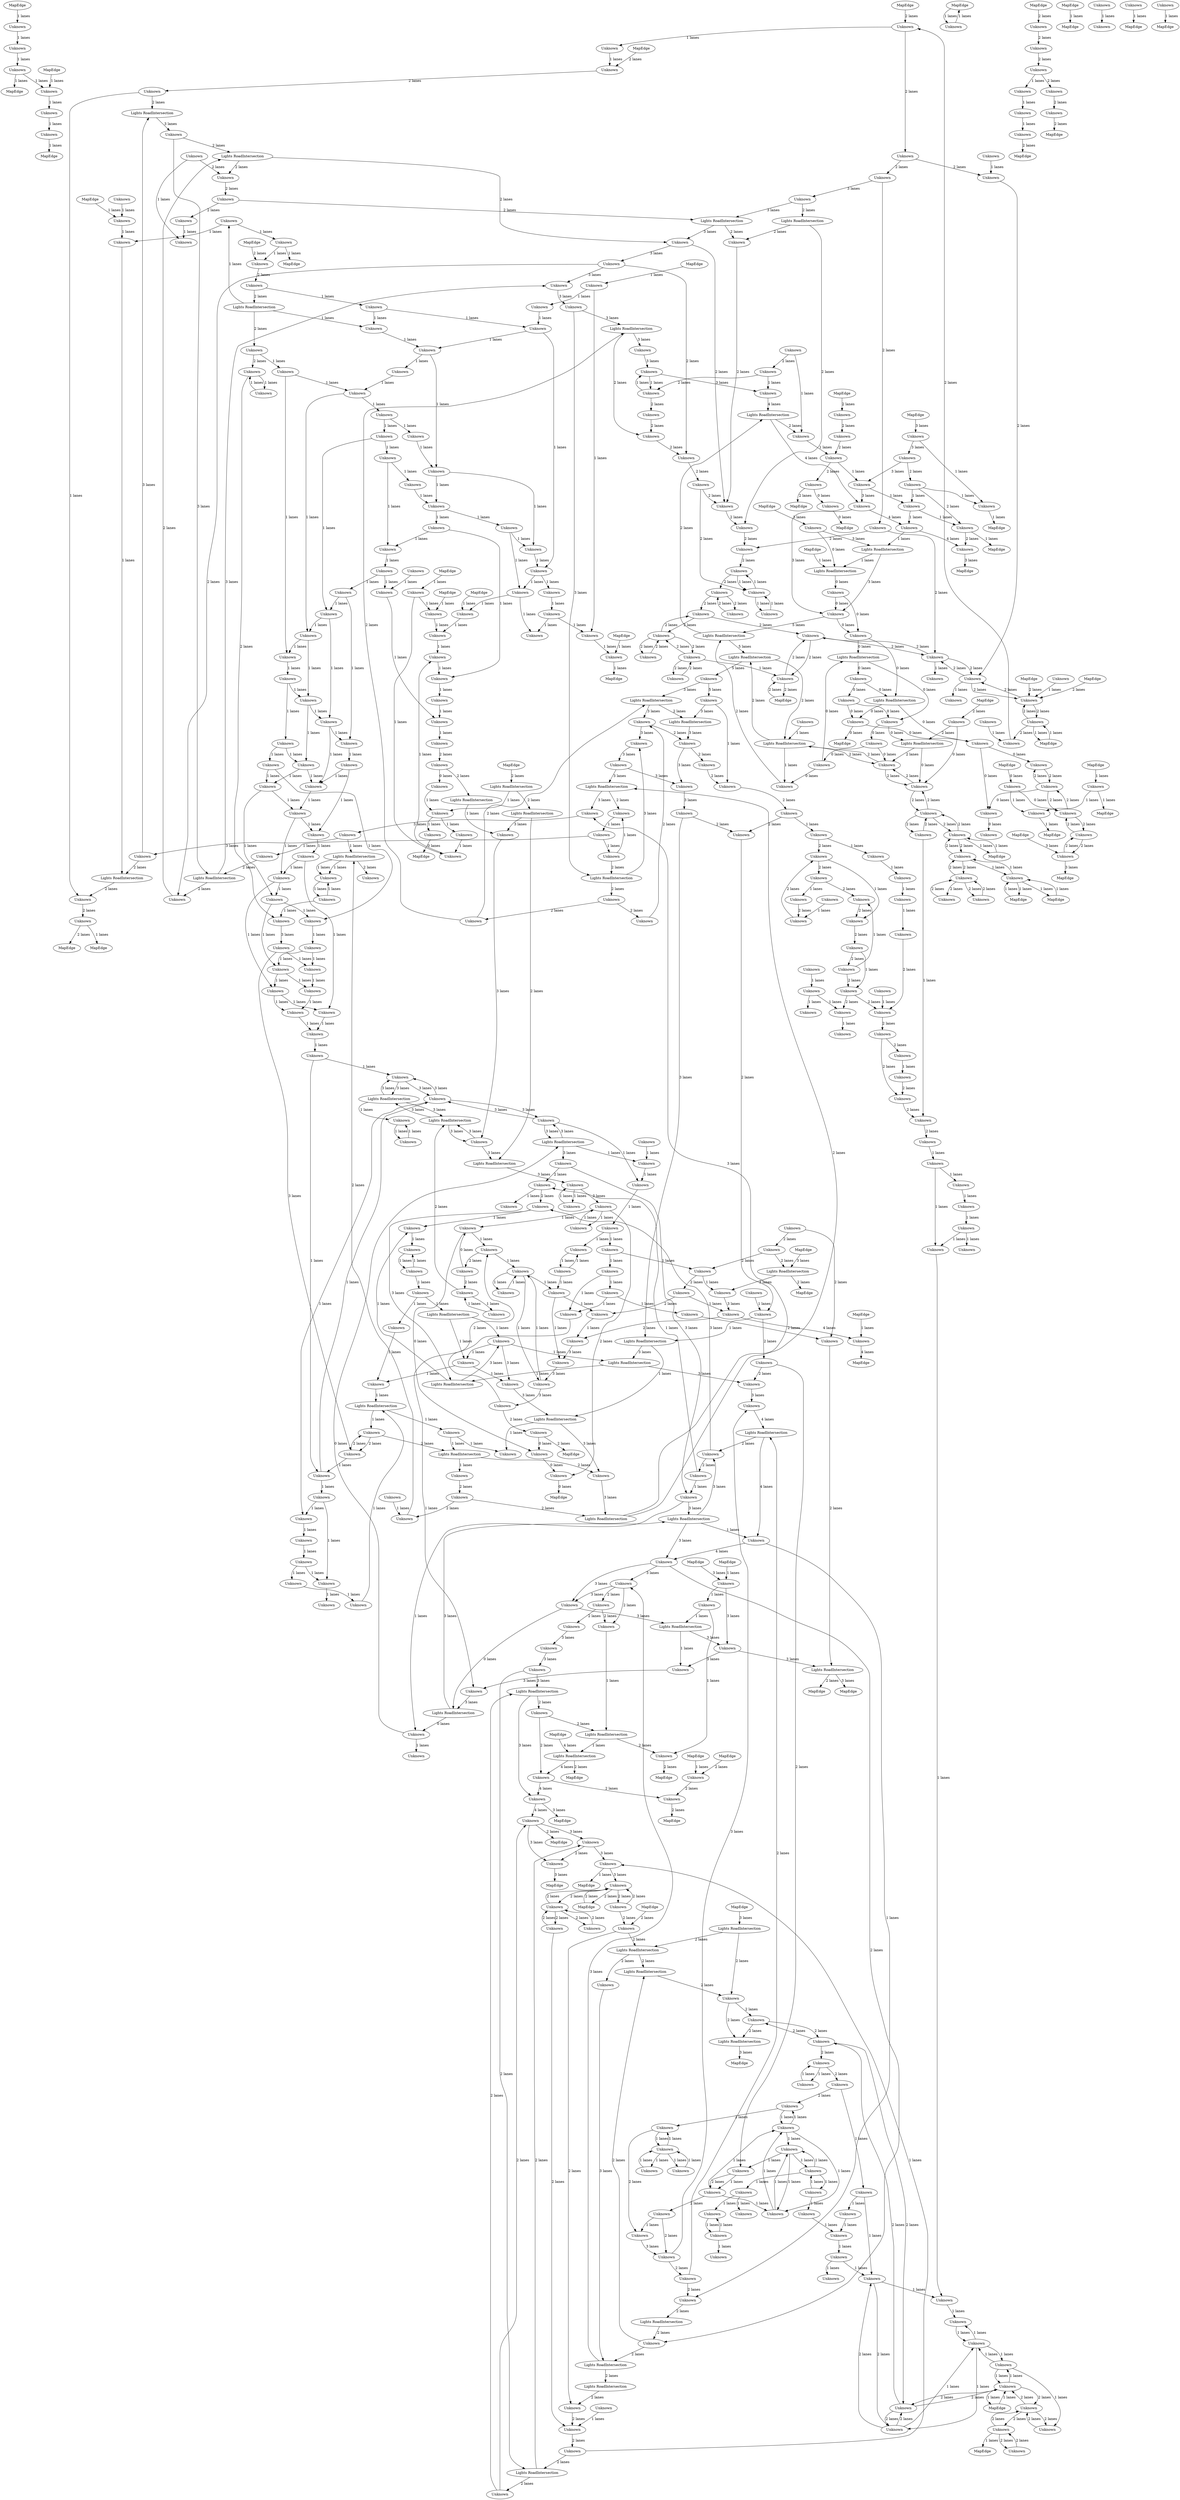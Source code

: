 digraph {
    0 [ label = "MapEdge" ]
    1 [ label = "MapEdge" ]
    2 [ label = "MapEdge" ]
    3 [ label = "MapEdge" ]
    4 [ label = "MapEdge" ]
    5 [ label = "MapEdge" ]
    6 [ label = "MapEdge" ]
    7 [ label = "MapEdge" ]
    8 [ label = "MapEdge" ]
    9 [ label = "MapEdge" ]
    10 [ label = "MapEdge" ]
    11 [ label = "MapEdge" ]
    12 [ label = "MapEdge" ]
    13 [ label = "MapEdge" ]
    14 [ label = "MapEdge" ]
    15 [ label = "MapEdge" ]
    16 [ label = "Unknown" ]
    17 [ label = "Unknown" ]
    18 [ label = "Unknown" ]
    19 [ label = "Unknown" ]
    20 [ label = "Unknown" ]
    21 [ label = "Unknown" ]
    22 [ label = "Unknown" ]
    23 [ label = "Unknown" ]
    24 [ label = "Unknown" ]
    25 [ label = "Unknown" ]
    26 [ label = "Unknown" ]
    27 [ label = "MapEdge" ]
    28 [ label = "Unknown" ]
    29 [ label = "Unknown" ]
    30 [ label = "Unknown" ]
    31 [ label = "Unknown" ]
    32 [ label = "Unknown" ]
    33 [ label = "Unknown" ]
    34 [ label = "Unknown" ]
    35 [ label = "Lights RoadIntersection" ]
    36 [ label = "Unknown" ]
    37 [ label = "Unknown" ]
    38 [ label = "Unknown" ]
    39 [ label = "Unknown" ]
    40 [ label = "Unknown" ]
    41 [ label = "Unknown" ]
    42 [ label = "Unknown" ]
    43 [ label = "Unknown" ]
    44 [ label = "Unknown" ]
    45 [ label = "Unknown" ]
    46 [ label = "Unknown" ]
    47 [ label = "Unknown" ]
    48 [ label = "Unknown" ]
    49 [ label = "Unknown" ]
    50 [ label = "Unknown" ]
    51 [ label = "Unknown" ]
    52 [ label = "Unknown" ]
    53 [ label = "Unknown" ]
    54 [ label = "MapEdge" ]
    55 [ label = "Unknown" ]
    56 [ label = "Unknown" ]
    57 [ label = "Unknown" ]
    58 [ label = "Unknown" ]
    59 [ label = "MapEdge" ]
    60 [ label = "Unknown" ]
    61 [ label = "Unknown" ]
    62 [ label = "Unknown" ]
    63 [ label = "Unknown" ]
    64 [ label = "Unknown" ]
    65 [ label = "Unknown" ]
    66 [ label = "Unknown" ]
    67 [ label = "Unknown" ]
    68 [ label = "Unknown" ]
    69 [ label = "Unknown" ]
    70 [ label = "Unknown" ]
    71 [ label = "Unknown" ]
    72 [ label = "Unknown" ]
    73 [ label = "Lights RoadIntersection" ]
    74 [ label = "Lights RoadIntersection" ]
    75 [ label = "Unknown" ]
    76 [ label = "Unknown" ]
    77 [ label = "Unknown" ]
    78 [ label = "Lights RoadIntersection" ]
    79 [ label = "Unknown" ]
    80 [ label = "Unknown" ]
    81 [ label = "Lights RoadIntersection" ]
    82 [ label = "Unknown" ]
    83 [ label = "Lights RoadIntersection" ]
    84 [ label = "Unknown" ]
    85 [ label = "Unknown" ]
    86 [ label = "Unknown" ]
    87 [ label = "Unknown" ]
    88 [ label = "Unknown" ]
    89 [ label = "Unknown" ]
    90 [ label = "Unknown" ]
    91 [ label = "Unknown" ]
    92 [ label = "Unknown" ]
    93 [ label = "Unknown" ]
    94 [ label = "Unknown" ]
    95 [ label = "Unknown" ]
    96 [ label = "Unknown" ]
    97 [ label = "Unknown" ]
    98 [ label = "Unknown" ]
    99 [ label = "Unknown" ]
    100 [ label = "Unknown" ]
    101 [ label = "Unknown" ]
    102 [ label = "Unknown" ]
    103 [ label = "Unknown" ]
    104 [ label = "Unknown" ]
    105 [ label = "Unknown" ]
    106 [ label = "Unknown" ]
    107 [ label = "Unknown" ]
    108 [ label = "Unknown" ]
    109 [ label = "Unknown" ]
    110 [ label = "Unknown" ]
    111 [ label = "Unknown" ]
    112 [ label = "Unknown" ]
    113 [ label = "Unknown" ]
    114 [ label = "Unknown" ]
    115 [ label = "Unknown" ]
    116 [ label = "Unknown" ]
    117 [ label = "Unknown" ]
    118 [ label = "Unknown" ]
    119 [ label = "Unknown" ]
    120 [ label = "Unknown" ]
    121 [ label = "Unknown" ]
    122 [ label = "Unknown" ]
    123 [ label = "Unknown" ]
    124 [ label = "Unknown" ]
    125 [ label = "Unknown" ]
    126 [ label = "Unknown" ]
    127 [ label = "Unknown" ]
    128 [ label = "Unknown" ]
    129 [ label = "Unknown" ]
    130 [ label = "Unknown" ]
    131 [ label = "Unknown" ]
    132 [ label = "Unknown" ]
    133 [ label = "Unknown" ]
    134 [ label = "Unknown" ]
    135 [ label = "Lights RoadIntersection" ]
    136 [ label = "Unknown" ]
    137 [ label = "Unknown" ]
    138 [ label = "Unknown" ]
    139 [ label = "Unknown" ]
    140 [ label = "Unknown" ]
    141 [ label = "Unknown" ]
    142 [ label = "Unknown" ]
    143 [ label = "Unknown" ]
    144 [ label = "Unknown" ]
    145 [ label = "Unknown" ]
    146 [ label = "Unknown" ]
    147 [ label = "Unknown" ]
    148 [ label = "Unknown" ]
    149 [ label = "Unknown" ]
    150 [ label = "Lights RoadIntersection" ]
    151 [ label = "MapEdge" ]
    152 [ label = "Unknown" ]
    153 [ label = "Unknown" ]
    154 [ label = "Unknown" ]
    155 [ label = "Unknown" ]
    156 [ label = "Unknown" ]
    157 [ label = "Unknown" ]
    158 [ label = "Unknown" ]
    159 [ label = "Unknown" ]
    160 [ label = "Unknown" ]
    161 [ label = "Unknown" ]
    162 [ label = "Unknown" ]
    163 [ label = "Unknown" ]
    164 [ label = "Unknown" ]
    165 [ label = "Unknown" ]
    166 [ label = "Unknown" ]
    167 [ label = "Lights RoadIntersection" ]
    168 [ label = "Unknown" ]
    169 [ label = "Unknown" ]
    170 [ label = "Lights RoadIntersection" ]
    171 [ label = "Unknown" ]
    172 [ label = "Unknown" ]
    173 [ label = "Unknown" ]
    174 [ label = "Unknown" ]
    175 [ label = "Unknown" ]
    176 [ label = "Unknown" ]
    177 [ label = "Unknown" ]
    178 [ label = "Unknown" ]
    179 [ label = "Unknown" ]
    180 [ label = "Unknown" ]
    181 [ label = "Lights RoadIntersection" ]
    182 [ label = "Unknown" ]
    183 [ label = "Unknown" ]
    184 [ label = "Lights RoadIntersection" ]
    185 [ label = "Unknown" ]
    186 [ label = "Lights RoadIntersection" ]
    187 [ label = "Unknown" ]
    188 [ label = "Unknown" ]
    189 [ label = "Unknown" ]
    190 [ label = "Unknown" ]
    191 [ label = "Unknown" ]
    192 [ label = "Unknown" ]
    193 [ label = "Unknown" ]
    194 [ label = "Unknown" ]
    195 [ label = "Unknown" ]
    196 [ label = "Unknown" ]
    197 [ label = "MapEdge" ]
    198 [ label = "Unknown" ]
    199 [ label = "Unknown" ]
    200 [ label = "Unknown" ]
    201 [ label = "Lights RoadIntersection" ]
    202 [ label = "Unknown" ]
    203 [ label = "Unknown" ]
    204 [ label = "Unknown" ]
    205 [ label = "Unknown" ]
    206 [ label = "Unknown" ]
    207 [ label = "Unknown" ]
    208 [ label = "Unknown" ]
    209 [ label = "Unknown" ]
    210 [ label = "Unknown" ]
    211 [ label = "Unknown" ]
    212 [ label = "Unknown" ]
    213 [ label = "MapEdge" ]
    214 [ label = "Unknown" ]
    215 [ label = "Unknown" ]
    216 [ label = "Unknown" ]
    217 [ label = "Unknown" ]
    218 [ label = "Unknown" ]
    219 [ label = "Unknown" ]
    220 [ label = "Unknown" ]
    221 [ label = "Unknown" ]
    222 [ label = "Unknown" ]
    223 [ label = "Unknown" ]
    224 [ label = "Unknown" ]
    225 [ label = "Unknown" ]
    226 [ label = "Unknown" ]
    227 [ label = "Unknown" ]
    228 [ label = "MapEdge" ]
    229 [ label = "Unknown" ]
    230 [ label = "Unknown" ]
    231 [ label = "Lights RoadIntersection" ]
    232 [ label = "Unknown" ]
    233 [ label = "Unknown" ]
    234 [ label = "Unknown" ]
    235 [ label = "Lights RoadIntersection" ]
    236 [ label = "Unknown" ]
    237 [ label = "Unknown" ]
    238 [ label = "Lights RoadIntersection" ]
    239 [ label = "Unknown" ]
    240 [ label = "Unknown" ]
    241 [ label = "Unknown" ]
    242 [ label = "Unknown" ]
    243 [ label = "Unknown" ]
    244 [ label = "Lights RoadIntersection" ]
    245 [ label = "Lights RoadIntersection" ]
    246 [ label = "Unknown" ]
    247 [ label = "Unknown" ]
    248 [ label = "Lights RoadIntersection" ]
    249 [ label = "Unknown" ]
    250 [ label = "Unknown" ]
    251 [ label = "Unknown" ]
    252 [ label = "Unknown" ]
    253 [ label = "Unknown" ]
    254 [ label = "MapEdge" ]
    255 [ label = "Unknown" ]
    256 [ label = "Unknown" ]
    257 [ label = "Lights RoadIntersection" ]
    258 [ label = "Unknown" ]
    259 [ label = "Unknown" ]
    260 [ label = "Unknown" ]
    261 [ label = "Unknown" ]
    262 [ label = "Unknown" ]
    263 [ label = "Lights RoadIntersection" ]
    264 [ label = "Unknown" ]
    265 [ label = "Unknown" ]
    266 [ label = "Unknown" ]
    267 [ label = "Unknown" ]
    268 [ label = "Unknown" ]
    269 [ label = "Lights RoadIntersection" ]
    270 [ label = "Lights RoadIntersection" ]
    271 [ label = "Unknown" ]
    272 [ label = "Unknown" ]
    273 [ label = "Unknown" ]
    274 [ label = "Unknown" ]
    275 [ label = "Unknown" ]
    276 [ label = "Unknown" ]
    277 [ label = "Unknown" ]
    278 [ label = "Unknown" ]
    279 [ label = "Unknown" ]
    280 [ label = "Unknown" ]
    281 [ label = "Unknown" ]
    282 [ label = "Unknown" ]
    283 [ label = "Lights RoadIntersection" ]
    284 [ label = "Unknown" ]
    285 [ label = "Unknown" ]
    286 [ label = "Lights RoadIntersection" ]
    287 [ label = "Unknown" ]
    288 [ label = "Unknown" ]
    289 [ label = "Unknown" ]
    290 [ label = "Unknown" ]
    291 [ label = "Unknown" ]
    292 [ label = "Unknown" ]
    293 [ label = "Lights RoadIntersection" ]
    294 [ label = "Unknown" ]
    295 [ label = "Unknown" ]
    296 [ label = "Unknown" ]
    297 [ label = "Unknown" ]
    298 [ label = "Unknown" ]
    299 [ label = "Unknown" ]
    300 [ label = "Unknown" ]
    301 [ label = "Lights RoadIntersection" ]
    302 [ label = "Unknown" ]
    303 [ label = "Unknown" ]
    304 [ label = "Unknown" ]
    305 [ label = "Unknown" ]
    306 [ label = "Unknown" ]
    307 [ label = "Unknown" ]
    308 [ label = "Unknown" ]
    309 [ label = "Unknown" ]
    310 [ label = "Unknown" ]
    311 [ label = "Unknown" ]
    312 [ label = "Unknown" ]
    313 [ label = "Unknown" ]
    314 [ label = "Lights RoadIntersection" ]
    315 [ label = "Unknown" ]
    316 [ label = "Unknown" ]
    317 [ label = "Unknown" ]
    318 [ label = "Unknown" ]
    319 [ label = "Unknown" ]
    320 [ label = "Unknown" ]
    321 [ label = "Unknown" ]
    322 [ label = "Unknown" ]
    323 [ label = "Unknown" ]
    324 [ label = "Unknown" ]
    325 [ label = "Unknown" ]
    326 [ label = "Unknown" ]
    327 [ label = "Unknown" ]
    328 [ label = "Unknown" ]
    329 [ label = "Unknown" ]
    330 [ label = "Unknown" ]
    331 [ label = "Unknown" ]
    332 [ label = "Unknown" ]
    333 [ label = "Unknown" ]
    334 [ label = "Unknown" ]
    335 [ label = "Unknown" ]
    336 [ label = "Unknown" ]
    337 [ label = "Unknown" ]
    338 [ label = "Unknown" ]
    339 [ label = "Unknown" ]
    340 [ label = "Lights RoadIntersection" ]
    341 [ label = "Unknown" ]
    342 [ label = "Unknown" ]
    343 [ label = "Unknown" ]
    344 [ label = "Unknown" ]
    345 [ label = "Unknown" ]
    346 [ label = "Unknown" ]
    347 [ label = "Lights RoadIntersection" ]
    348 [ label = "Unknown" ]
    349 [ label = "Unknown" ]
    350 [ label = "Unknown" ]
    351 [ label = "Unknown" ]
    352 [ label = "Unknown" ]
    353 [ label = "Unknown" ]
    354 [ label = "Unknown" ]
    355 [ label = "Lights RoadIntersection" ]
    356 [ label = "Lights RoadIntersection" ]
    357 [ label = "Unknown" ]
    358 [ label = "MapEdge" ]
    359 [ label = "Lights RoadIntersection" ]
    360 [ label = "Unknown" ]
    361 [ label = "Lights RoadIntersection" ]
    362 [ label = "Unknown" ]
    363 [ label = "Unknown" ]
    364 [ label = "Unknown" ]
    365 [ label = "Lights RoadIntersection" ]
    366 [ label = "Lights RoadIntersection" ]
    367 [ label = "Unknown" ]
    368 [ label = "Unknown" ]
    369 [ label = "Unknown" ]
    370 [ label = "Unknown" ]
    371 [ label = "Unknown" ]
    372 [ label = "Unknown" ]
    373 [ label = "Unknown" ]
    374 [ label = "Unknown" ]
    375 [ label = "Unknown" ]
    376 [ label = "Unknown" ]
    377 [ label = "Unknown" ]
    378 [ label = "Unknown" ]
    379 [ label = "Unknown" ]
    380 [ label = "Unknown" ]
    381 [ label = "Unknown" ]
    382 [ label = "MapEdge" ]
    383 [ label = "Unknown" ]
    384 [ label = "Unknown" ]
    385 [ label = "Unknown" ]
    386 [ label = "Unknown" ]
    387 [ label = "Lights RoadIntersection" ]
    388 [ label = "Unknown" ]
    389 [ label = "Unknown" ]
    390 [ label = "Unknown" ]
    391 [ label = "Unknown" ]
    392 [ label = "Unknown" ]
    393 [ label = "Unknown" ]
    394 [ label = "Unknown" ]
    395 [ label = "Unknown" ]
    396 [ label = "Unknown" ]
    397 [ label = "Lights RoadIntersection" ]
    398 [ label = "Unknown" ]
    399 [ label = "Unknown" ]
    400 [ label = "Unknown" ]
    401 [ label = "Unknown" ]
    402 [ label = "Unknown" ]
    403 [ label = "Unknown" ]
    404 [ label = "Unknown" ]
    405 [ label = "Unknown" ]
    406 [ label = "Unknown" ]
    407 [ label = "Lights RoadIntersection" ]
    408 [ label = "Unknown" ]
    409 [ label = "Unknown" ]
    410 [ label = "Unknown" ]
    411 [ label = "Unknown" ]
    412 [ label = "Lights RoadIntersection" ]
    413 [ label = "Unknown" ]
    414 [ label = "Unknown" ]
    415 [ label = "Unknown" ]
    416 [ label = "Unknown" ]
    417 [ label = "Unknown" ]
    418 [ label = "Lights RoadIntersection" ]
    419 [ label = "Unknown" ]
    420 [ label = "Lights RoadIntersection" ]
    421 [ label = "Unknown" ]
    422 [ label = "Unknown" ]
    423 [ label = "Unknown" ]
    424 [ label = "Lights RoadIntersection" ]
    425 [ label = "Unknown" ]
    426 [ label = "Unknown" ]
    427 [ label = "MapEdge" ]
    428 [ label = "Unknown" ]
    429 [ label = "Unknown" ]
    430 [ label = "Unknown" ]
    431 [ label = "Unknown" ]
    432 [ label = "Lights RoadIntersection" ]
    433 [ label = "Unknown" ]
    434 [ label = "Unknown" ]
    435 [ label = "MapEdge" ]
    436 [ label = "Unknown" ]
    437 [ label = "Unknown" ]
    438 [ label = "Unknown" ]
    439 [ label = "MapEdge" ]
    440 [ label = "Unknown" ]
    441 [ label = "MapEdge" ]
    442 [ label = "Unknown" ]
    443 [ label = "MapEdge" ]
    444 [ label = "Unknown" ]
    445 [ label = "Unknown" ]
    446 [ label = "Lights RoadIntersection" ]
    447 [ label = "Unknown" ]
    448 [ label = "Unknown" ]
    449 [ label = "Unknown" ]
    450 [ label = "Unknown" ]
    451 [ label = "Unknown" ]
    452 [ label = "Unknown" ]
    453 [ label = "Unknown" ]
    454 [ label = "Unknown" ]
    455 [ label = "Unknown" ]
    456 [ label = "Unknown" ]
    457 [ label = "Unknown" ]
    458 [ label = "Unknown" ]
    459 [ label = "Unknown" ]
    460 [ label = "Unknown" ]
    461 [ label = "Unknown" ]
    462 [ label = "Unknown" ]
    463 [ label = "Unknown" ]
    464 [ label = "Unknown" ]
    465 [ label = "Unknown" ]
    466 [ label = "Unknown" ]
    467 [ label = "Unknown" ]
    468 [ label = "Unknown" ]
    469 [ label = "Unknown" ]
    470 [ label = "Unknown" ]
    471 [ label = "Unknown" ]
    472 [ label = "Lights RoadIntersection" ]
    473 [ label = "Lights RoadIntersection" ]
    474 [ label = "Unknown" ]
    475 [ label = "Unknown" ]
    476 [ label = "Unknown" ]
    477 [ label = "MapEdge" ]
    478 [ label = "Unknown" ]
    479 [ label = "Unknown" ]
    480 [ label = "Unknown" ]
    481 [ label = "Unknown" ]
    482 [ label = "Unknown" ]
    483 [ label = "Unknown" ]
    484 [ label = "Unknown" ]
    485 [ label = "Unknown" ]
    486 [ label = "Lights RoadIntersection" ]
    487 [ label = "Unknown" ]
    488 [ label = "Lights RoadIntersection" ]
    489 [ label = "Unknown" ]
    490 [ label = "Unknown" ]
    491 [ label = "Lights RoadIntersection" ]
    492 [ label = "Unknown" ]
    493 [ label = "Unknown" ]
    494 [ label = "Unknown" ]
    495 [ label = "Unknown" ]
    496 [ label = "Unknown" ]
    497 [ label = "Lights RoadIntersection" ]
    498 [ label = "Unknown" ]
    499 [ label = "Unknown" ]
    500 [ label = "Unknown" ]
    501 [ label = "Unknown" ]
    502 [ label = "Unknown" ]
    503 [ label = "Unknown" ]
    504 [ label = "Unknown" ]
    505 [ label = "Unknown" ]
    506 [ label = "MapEdge" ]
    507 [ label = "Unknown" ]
    508 [ label = "Unknown" ]
    509 [ label = "Unknown" ]
    510 [ label = "Unknown" ]
    511 [ label = "Lights RoadIntersection" ]
    512 [ label = "Unknown" ]
    513 [ label = "Unknown" ]
    514 [ label = "Unknown" ]
    515 [ label = "MapEdge" ]
    516 [ label = "Unknown" ]
    517 [ label = "Unknown" ]
    518 [ label = "Unknown" ]
    519 [ label = "Lights RoadIntersection" ]
    520 [ label = "Unknown" ]
    521 [ label = "Unknown" ]
    522 [ label = "Unknown" ]
    523 [ label = "Unknown" ]
    524 [ label = "Unknown" ]
    525 [ label = "Unknown" ]
    526 [ label = "MapEdge" ]
    527 [ label = "Unknown" ]
    528 [ label = "Unknown" ]
    529 [ label = "Unknown" ]
    530 [ label = "Unknown" ]
    531 [ label = "MapEdge" ]
    532 [ label = "MapEdge" ]
    533 [ label = "MapEdge" ]
    534 [ label = "MapEdge" ]
    535 [ label = "MapEdge" ]
    536 [ label = "MapEdge" ]
    537 [ label = "MapEdge" ]
    538 [ label = "MapEdge" ]
    539 [ label = "MapEdge" ]
    540 [ label = "MapEdge" ]
    541 [ label = "MapEdge" ]
    542 [ label = "MapEdge" ]
    543 [ label = "MapEdge" ]
    544 [ label = "MapEdge" ]
    545 [ label = "MapEdge" ]
    546 [ label = "MapEdge" ]
    547 [ label = "MapEdge" ]
    548 [ label = "MapEdge" ]
    549 [ label = "MapEdge" ]
    550 [ label = "MapEdge" ]
    551 [ label = "MapEdge" ]
    552 [ label = "MapEdge" ]
    553 [ label = "MapEdge" ]
    554 [ label = "MapEdge" ]
    555 [ label = "MapEdge" ]
    556 [ label = "MapEdge" ]
    557 [ label = "MapEdge" ]
    558 [ label = "MapEdge" ]
    559 [ label = "MapEdge" ]
    560 [ label = "MapEdge" ]
    561 [ label = "MapEdge" ]
    562 [ label = "MapEdge" ]
    563 [ label = "MapEdge" ]
    564 [ label = "MapEdge" ]
    565 [ label = "MapEdge" ]
    566 [ label = "MapEdge" ]
    567 [ label = "MapEdge" ]
    568 [ label = "MapEdge" ]
    569 [ label = "MapEdge" ]
    570 [ label = "MapEdge" ]
    571 [ label = "MapEdge" ]
    572 [ label = "MapEdge" ]
    199 -> 73 [ label = "2 lanes" ]
    73 -> 60 [ label = "2 lanes" ]
    60 -> 17 [ label = "2 lanes" ]
    17 -> 550 [ label = "2 lanes" ]
    211 -> 244 [ label = "3 lanes" ]
    244 -> 249 [ label = "3 lanes" ]
    356 -> 350 [ label = "3 lanes" ]
    350 -> 341 [ label = "3 lanes" ]
    261 -> 264 [ label = "3 lanes" ]
    247 -> 246 [ label = "1 lanes" ]
    246 -> 236 [ label = "1 lanes" ]
    236 -> 234 [ label = "1 lanes" ]
    234 -> 233 [ label = "1 lanes" ]
    233 -> 232 [ label = "1 lanes" ]
    508 -> 479 [ label = "2 lanes" ]
    479 -> 460 [ label = "2 lanes" ]
    511 -> 501 [ label = "2 lanes" ]
    549 -> 18 [ label = "2 lanes" ]
    123 -> 126 [ label = "2 lanes" ]
    126 -> 133 [ label = "2 lanes" ]
    98 -> 101 [ label = "2 lanes" ]
    101 -> 107 [ label = "2 lanes" ]
    461 -> 467 [ label = "2 lanes" ]
    467 -> 461 [ label = "2 lanes" ]
    467 -> 482 [ label = "2 lanes" ]
    482 -> 467 [ label = "2 lanes" ]
    482 -> 489 [ label = "2 lanes" ]
    489 -> 482 [ label = "2 lanes" ]
    499 -> 564 [ label = "3 lanes" ]
    266 -> 343 [ label = "1 lanes" ]
    343 -> 444 [ label = "1 lanes" ]
    444 -> 548 [ label = "1 lanes" ]
    109 -> 108 [ label = "2 lanes" ]
    108 -> 114 [ label = "2 lanes" ]
    114 -> 122 [ label = "2 lanes" ]
    122 -> 135 [ label = "2 lanes" ]
    31 -> 11 [ label = "0 lanes" ]
    551 -> 35 [ label = "2 lanes" ]
    35 -> 81 [ label = "2 lanes" ]
    559 -> 257 [ label = "3 lanes" ]
    257 -> 232 [ label = "3 lanes" ]
    232 -> 160 [ label = "3 lanes" ]
    160 -> 143 [ label = "4 lanes" ]
    143 -> 59 [ label = "4 lanes" ]
    474 -> 486 [ label = "3 lanes" ]
    486 -> 498 [ label = "3 lanes" ]
    498 -> 534 [ label = "3 lanes" ]
    17 -> 553 [ label = "1 lanes" ]
    81 -> 78 [ label = "2 lanes" ]
    308 -> 328 [ label = "2 lanes" ]
    328 -> 341 [ label = "2 lanes" ]
    97 -> 95 [ label = "1 lanes" ]
    95 -> 93 [ label = "1 lanes" ]
    93 -> 92 [ label = "1 lanes" ]
    92 -> 91 [ label = "1 lanes" ]
    91 -> 90 [ label = "1 lanes" ]
    90 -> 89 [ label = "1 lanes" ]
    89 -> 88 [ label = "1 lanes" ]
    88 -> 87 [ label = "1 lanes" ]
    87 -> 86 [ label = "1 lanes" ]
    86 -> 85 [ label = "1 lanes" ]
    195 -> 133 [ label = "2 lanes" ]
    133 -> 195 [ label = "2 lanes" ]
    133 -> 107 [ label = "2 lanes" ]
    107 -> 133 [ label = "2 lanes" ]
    107 -> 30 [ label = "2 lanes" ]
    30 -> 107 [ label = "2 lanes" ]
    301 -> 314 [ label = "1 lanes" ]
    314 -> 313 [ label = "1 lanes" ]
    301 -> 315 [ label = "3 lanes" ]
    315 -> 346 [ label = "3 lanes" ]
    234 -> 256 [ label = "1 lanes" ]
    256 -> 309 [ label = "1 lanes" ]
    309 -> 374 [ label = "1 lanes" ]
    256 -> 330 [ label = "1 lanes" ]
    330 -> 309 [ label = "1 lanes" ]
    330 -> 345 [ label = "1 lanes" ]
    561 -> 372 [ label = "1 lanes" ]
    372 -> 453 [ label = "1 lanes" ]
    453 -> 466 [ label = "1 lanes" ]
    99 -> 557 [ label = "2 lanes" ]
    33 -> 70 [ label = "1 lanes" ]
    70 -> 33 [ label = "1 lanes" ]
    35 -> 36 [ label = "1 lanes" ]
    36 -> 37 [ label = "1 lanes" ]
    372 -> 369 [ label = "3 lanes" ]
    197 -> 143 [ label = "1 lanes" ]
    122 -> 180 [ label = "1 lanes" ]
    180 -> 122 [ label = "1 lanes" ]
    3 -> 32 [ label = "1 lanes" ]
    32 -> 3 [ label = "1 lanes" ]
    479 -> 481 [ label = "1 lanes" ]
    481 -> 479 [ label = "1 lanes" ]
    341 -> 313 [ label = "1 lanes" ]
    289 -> 284 [ label = "1 lanes" ]
    284 -> 253 [ label = "1 lanes" ]
    253 -> 245 [ label = "1 lanes" ]
    245 -> 218 [ label = "1 lanes" ]
    502 -> 494 [ label = "2 lanes" ]
    494 -> 502 [ label = "2 lanes" ]
    126 -> 174 [ label = "2 lanes" ]
    190 -> 241 [ label = "2 lanes" ]
    241 -> 190 [ label = "2 lanes" ]
    241 -> 298 [ label = "2 lanes" ]
    298 -> 241 [ label = "2 lanes" ]
    241 -> 262 [ label = "2 lanes" ]
    262 -> 241 [ label = "2 lanes" ]
    262 -> 271 [ label = "2 lanes" ]
    271 -> 262 [ label = "2 lanes" ]
    14 -> 29 [ label = "1 lanes" ]
    29 -> 14 [ label = "1 lanes" ]
    124 -> 125 [ label = "1 lanes" ]
    125 -> 124 [ label = "1 lanes" ]
    125 -> 202 [ label = "1 lanes" ]
    202 -> 125 [ label = "1 lanes" ]
    145 -> 166 [ label = "3 lanes" ]
    166 -> 187 [ label = "3 lanes" ]
    225 -> 226 [ label = "1 lanes" ]
    226 -> 224 [ label = "1 lanes" ]
    188 -> 181 [ label = "2 lanes" ]
    181 -> 179 [ label = "2 lanes" ]
    179 -> 177 [ label = "2 lanes" ]
    177 -> 173 [ label = "2 lanes" ]
    173 -> 174 [ label = "2 lanes" ]
    174 -> 176 [ label = "2 lanes" ]
    176 -> 183 [ label = "2 lanes" ]
    183 -> 190 [ label = "2 lanes" ]
    190 -> 195 [ label = "2 lanes" ]
    9 -> 30 [ label = "2 lanes" ]
    29 -> 28 [ label = "2 lanes" ]
    28 -> 24 [ label = "2 lanes" ]
    29 -> 30 [ label = "2 lanes" ]
    30 -> 29 [ label = "2 lanes" ]
    24 -> 21 [ label = "1 lanes" ]
    21 -> 18 [ label = "1 lanes" ]
    442 -> 458 [ label = "2 lanes" ]
    458 -> 442 [ label = "2 lanes" ]
    458 -> 502 [ label = "2 lanes" ]
    502 -> 458 [ label = "2 lanes" ]
    502 -> 571 [ label = "2 lanes" ]
    571 -> 502 [ label = "2 lanes" ]
    453 -> 387 [ label = "1 lanes" ]
    387 -> 370 [ label = "1 lanes" ]
    376 -> 375 [ label = "3 lanes" ]
    219 -> 182 [ label = "2 lanes" ]
    194 -> 222 [ label = "2 lanes" ]
    413 -> 475 [ label = "0 lanes" ]
    417 -> 440 [ label = "0 lanes" ]
    360 -> 316 [ label = "2 lanes" ]
    285 -> 270 [ label = "3 lanes" ]
    270 -> 250 [ label = "3 lanes" ]
    250 -> 231 [ label = "3 lanes" ]
    231 -> 215 [ label = "3 lanes" ]
    238 -> 250 [ label = "2 lanes" ]
    313 -> 305 [ label = "1 lanes" ]
    341 -> 314 [ label = "3 lanes" ]
    314 -> 289 [ label = "3 lanes" ]
    81 -> 94 [ label = "3 lanes" ]
    94 -> 106 [ label = "3 lanes" ]
    58 -> 552 [ label = "0 lanes" ]
    316 -> 217 [ label = "1 lanes" ]
    544 -> 511 [ label = "3 lanes" ]
    539 -> 456 [ label = "2 lanes" ]
    61 -> 60 [ label = "1 lanes" ]
    340 -> 312 [ label = "5 lanes" ]
    473 -> 443 [ label = "2 lanes" ]
    435 -> 428 [ label = "3 lanes" ]
    369 -> 370 [ label = "3 lanes" ]
    370 -> 374 [ label = "3 lanes" ]
    374 -> 359 [ label = "3 lanes" ]
    369 -> 355 [ label = "3 lanes" ]
    355 -> 558 [ label = "3 lanes" ]
    439 -> 473 [ label = "4 lanes" ]
    473 -> 483 [ label = "4 lanes" ]
    483 -> 498 [ label = "4 lanes" ]
    476 -> 483 [ label = "2 lanes" ]
    483 -> 490 [ label = "2 lanes" ]
    498 -> 503 [ label = "4 lanes" ]
    503 -> 507 [ label = "3 lanes" ]
    507 -> 509 [ label = "3 lanes" ]
    379 -> 396 [ label = "1 lanes" ]
    396 -> 406 [ label = "1 lanes" ]
    406 -> 418 [ label = "1 lanes" ]
    418 -> 432 [ label = "1 lanes" ]
    424 -> 422 [ label = "0 lanes" ]
    512 -> 513 [ label = "2 lanes" ]
    513 -> 512 [ label = "2 lanes" ]
    513 -> 514 [ label = "2 lanes" ]
    514 -> 513 [ label = "2 lanes" ]
    421 -> 389 [ label = "2 lanes" ]
    389 -> 421 [ label = "2 lanes" ]
    1 -> 266 [ label = "1 lanes" ]
    371 -> 366 [ label = "1 lanes" ]
    366 -> 368 [ label = "1 lanes" ]
    528 -> 525 [ label = "2 lanes" ]
    525 -> 528 [ label = "2 lanes" ]
    525 -> 514 [ label = "2 lanes" ]
    514 -> 525 [ label = "2 lanes" ]
    514 -> 510 [ label = "2 lanes" ]
    510 -> 514 [ label = "2 lanes" ]
    524 -> 540 [ label = "1 lanes" ]
    540 -> 524 [ label = "1 lanes" ]
    456 -> 422 [ label = "0 lanes" ]
    440 -> 420 [ label = "0 lanes" ]
    420 -> 419 [ label = "0 lanes" ]
    419 -> 424 [ label = "0 lanes" ]
    422 -> 421 [ label = "2 lanes" ]
    421 -> 422 [ label = "2 lanes" ]
    421 -> 524 [ label = "2 lanes" ]
    524 -> 421 [ label = "2 lanes" ]
    524 -> 523 [ label = "2 lanes" ]
    523 -> 524 [ label = "2 lanes" ]
    523 -> 522 [ label = "2 lanes" ]
    522 -> 523 [ label = "2 lanes" ]
    458 -> 462 [ label = "2 lanes" ]
    462 -> 458 [ label = "2 lanes" ]
    422 -> 399 [ label = "2 lanes" ]
    399 -> 422 [ label = "2 lanes" ]
    417 -> 361 [ label = "5 lanes" ]
    361 -> 340 [ label = "5 lanes" ]
    475 -> 531 [ label = "0 lanes" ]
    353 -> 379 [ label = "2 lanes" ]
    379 -> 404 [ label = "2 lanes" ]
    404 -> 411 [ label = "2 lanes" ]
    428 -> 432 [ label = "0 lanes" ]
    432 -> 436 [ label = "0 lanes" ]
    436 -> 440 [ label = "0 lanes" ]
    239 -> 248 [ label = "2 lanes" ]
    282 -> 305 [ label = "1 lanes" ]
    346 -> 365 [ label = "4 lanes" ]
    365 -> 373 [ label = "4 lanes" ]
    373 -> 376 [ label = "4 lanes" ]
    402 -> 395 [ label = "1 lanes" ]
    395 -> 402 [ label = "1 lanes" ]
    395 -> 393 [ label = "1 lanes" ]
    393 -> 395 [ label = "1 lanes" ]
    393 -> 378 [ label = "1 lanes" ]
    378 -> 393 [ label = "1 lanes" ]
    517 -> 570 [ label = "1 lanes" ]
    438 -> 465 [ label = "1 lanes" ]
    228 -> 323 [ label = "3 lanes" ]
    323 -> 353 [ label = "3 lanes" ]
    353 -> 385 [ label = "3 lanes" ]
    385 -> 403 [ label = "3 lanes" ]
    403 -> 417 [ label = "3 lanes" ]
    217 -> 178 [ label = "1 lanes" ]
    159 -> 13 [ label = "2 lanes" ]
    518 -> 537 [ label = "3 lanes" ]
    166 -> 164 [ label = "1 lanes" ]
    164 -> 161 [ label = "1 lanes" ]
    161 -> 163 [ label = "1 lanes" ]
    163 -> 165 [ label = "1 lanes" ]
    165 -> 171 [ label = "1 lanes" ]
    171 -> 205 [ label = "1 lanes" ]
    205 -> 214 [ label = "1 lanes" ]
    214 -> 226 [ label = "1 lanes" ]
    220 -> 243 [ label = "1 lanes" ]
    338 -> 336 [ label = "1 lanes" ]
    336 -> 333 [ label = "1 lanes" ]
    333 -> 332 [ label = "1 lanes" ]
    338 -> 328 [ label = "1 lanes" ]
    243 -> 245 [ label = "1 lanes" ]
    245 -> 242 [ label = "1 lanes" ]
    242 -> 238 [ label = "1 lanes" ]
    238 -> 230 [ label = "1 lanes" ]
    146 -> 167 [ label = "2 lanes" ]
    167 -> 173 [ label = "2 lanes" ]
    229 -> 206 [ label = "1 lanes" ]
    206 -> 239 [ label = "1 lanes" ]
    239 -> 229 [ label = "1 lanes" ]
    167 -> 172 [ label = "2 lanes" ]
    196 -> 192 [ label = "2 lanes" ]
    221 -> 231 [ label = "2 lanes" ]
    231 -> 235 [ label = "2 lanes" ]
    235 -> 229 [ label = "2 lanes" ]
    168 -> 170 [ label = "2 lanes" ]
    170 -> 172 [ label = "2 lanes" ]
    172 -> 177 [ label = "2 lanes" ]
    206 -> 203 [ label = "1 lanes" ]
    554 -> 43 [ label = "2 lanes" ]
    43 -> 52 [ label = "2 lanes" ]
    52 -> 74 [ label = "2 lanes" ]
    74 -> 97 [ label = "2 lanes" ]
    97 -> 121 [ label = "2 lanes" ]
    121 -> 145 [ label = "2 lanes" ]
    452 -> 360 [ label = "2 lanes" ]
    316 -> 219 [ label = "2 lanes" ]
    505 -> 519 [ label = "2 lanes" ]
    505 -> 508 [ label = "2 lanes" ]
    508 -> 505 [ label = "2 lanes" ]
    508 -> 512 [ label = "2 lanes" ]
    512 -> 508 [ label = "2 lanes" ]
    512 -> 484 [ label = "2 lanes" ]
    484 -> 512 [ label = "2 lanes" ]
    484 -> 464 [ label = "2 lanes" ]
    464 -> 484 [ label = "2 lanes" ]
    344 -> 267 [ label = "1 lanes" ]
    267 -> 0 [ label = "1 lanes" ]
    547 -> 485 [ label = "1 lanes" ]
    485 -> 344 [ label = "1 lanes" ]
    444 -> 485 [ label = "1 lanes" ]
    467 -> 470 [ label = "0 lanes" ]
    470 -> 471 [ label = "0 lanes" ]
    509 -> 502 [ label = "3 lanes" ]
    509 -> 572 [ label = "1 lanes" ]
    423 -> 434 [ label = "1 lanes" ]
    442 -> 434 [ label = "2 lanes" ]
    413 -> 546 [ label = "2 lanes" ]
    424 -> 399 [ label = "2 lanes" ]
    513 -> 535 [ label = "1 lanes" ]
    535 -> 513 [ label = "1 lanes" ]
    513 -> 492 [ label = "1 lanes" ]
    492 -> 513 [ label = "1 lanes" ]
    492 -> 487 [ label = "1 lanes" ]
    487 -> 492 [ label = "1 lanes" ]
    487 -> 447 [ label = "1 lanes" ]
    447 -> 487 [ label = "1 lanes" ]
    523 -> 530 [ label = "1 lanes" ]
    530 -> 523 [ label = "1 lanes" ]
    530 -> 567 [ label = "1 lanes" ]
    567 -> 530 [ label = "1 lanes" ]
    224 -> 223 [ label = "1 lanes" ]
    223 -> 220 [ label = "1 lanes" ]
    236 -> 216 [ label = "1 lanes" ]
    216 -> 191 [ label = "1 lanes" ]
    191 -> 134 [ label = "1 lanes" ]
    134 -> 131 [ label = "1 lanes" ]
    191 -> 216 [ label = "1 lanes" ]
    63 -> 49 [ label = "1 lanes" ]
    49 -> 556 [ label = "1 lanes" ]
    55 -> 53 [ label = "1 lanes" ]
    49 -> 43 [ label = "1 lanes" ]
    555 -> 53 [ label = "1 lanes" ]
    53 -> 65 [ label = "1 lanes" ]
    85 -> 84 [ label = "2 lanes" ]
    84 -> 83 [ label = "2 lanes" ]
    74 -> 63 [ label = "1 lanes" ]
    63 -> 65 [ label = "1 lanes" ]
    65 -> 73 [ label = "1 lanes" ]
    150 -> 152 [ label = "1 lanes" ]
    152 -> 154 [ label = "1 lanes" ]
    154 -> 152 [ label = "1 lanes" ]
    198 -> 195 [ label = "2 lanes" ]
    195 -> 198 [ label = "2 lanes" ]
    213 -> 198 [ label = "2 lanes" ]
    198 -> 213 [ label = "2 lanes" ]
    144 -> 147 [ label = "1 lanes" ]
    440 -> 446 [ label = "0 lanes" ]
    446 -> 448 [ label = "0 lanes" ]
    448 -> 542 [ label = "0 lanes" ]
    427 -> 478 [ label = "2 lanes" ]
    478 -> 490 [ label = "2 lanes" ]
    490 -> 526 [ label = "2 lanes" ]
    428 -> 418 [ label = "3 lanes" ]
    418 -> 417 [ label = "3 lanes" ]
    436 -> 417 [ label = "0 lanes" ]
    269 -> 268 [ label = "3 lanes" ]
    268 -> 264 [ label = "3 lanes" ]
    249 -> 277 [ label = "3 lanes" ]
    277 -> 334 [ label = "3 lanes" ]
    334 -> 347 [ label = "4 lanes" ]
    347 -> 403 [ label = "4 lanes" ]
    403 -> 406 [ label = "4 lanes" ]
    406 -> 411 [ label = "4 lanes" ]
    411 -> 477 [ label = "3 lanes" ]
    52 -> 50 [ label = "1 lanes" ]
    74 -> 72 [ label = "1 lanes" ]
    10 -> 23 [ label = "1 lanes" ]
    23 -> 40 [ label = "1 lanes" ]
    82 -> 93 [ label = "1 lanes" ]
    4 -> 19 [ label = "1 lanes" ]
    19 -> 38 [ label = "1 lanes" ]
    38 -> 41 [ label = "1 lanes" ]
    41 -> 64 [ label = "1 lanes" ]
    64 -> 77 [ label = "1 lanes" ]
    77 -> 86 [ label = "1 lanes" ]
    275 -> 287 [ label = "2 lanes" ]
    530 -> 568 [ label = "1 lanes" ]
    568 -> 530 [ label = "1 lanes" ]
    525 -> 569 [ label = "1 lanes" ]
    516 -> 522 [ label = "2 lanes" ]
    522 -> 516 [ label = "2 lanes" ]
    522 -> 529 [ label = "2 lanes" ]
    529 -> 522 [ label = "2 lanes" ]
    487 -> 484 [ label = "1 lanes" ]
    484 -> 487 [ label = "1 lanes" ]
    492 -> 510 [ label = "1 lanes" ]
    469 -> 426 [ label = "1 lanes" ]
    342 -> 348 [ label = "2 lanes" ]
    348 -> 381 [ label = "2 lanes" ]
    381 -> 400 [ label = "2 lanes" ]
    321 -> 335 [ label = "2 lanes" ]
    335 -> 337 [ label = "2 lanes" ]
    317 -> 321 [ label = "2 lanes" ]
    307 -> 317 [ label = "1 lanes" ]
    304 -> 307 [ label = "1 lanes" ]
    297 -> 304 [ label = "1 lanes" ]
    430 -> 447 [ label = "1 lanes" ]
    459 -> 454 [ label = "1 lanes" ]
    463 -> 459 [ label = "1 lanes" ]
    408 -> 426 [ label = "1 lanes" ]
    426 -> 430 [ label = "1 lanes" ]
    464 -> 430 [ label = "1 lanes" ]
    460 -> 463 [ label = "1 lanes" ]
    463 -> 464 [ label = "1 lanes" ]
    24 -> 98 [ label = "2 lanes" ]
    98 -> 123 [ label = "2 lanes" ]
    456 -> 424 [ label = "2 lanes" ]
    160 -> 138 [ label = "2 lanes" ]
    293 -> 308 [ label = "3 lanes" ]
    83 -> 94 [ label = "1 lanes" ]
    106 -> 78 [ label = "3 lanes" ]
    376 -> 394 [ label = "3 lanes" ]
    78 -> 70 [ label = "3 lanes" ]
    70 -> 62 [ label = "3 lanes" ]
    62 -> 58 [ label = "2 lanes" ]
    308 -> 336 [ label = "3 lanes" ]
    336 -> 356 [ label = "3 lanes" ]
    123 -> 146 [ label = "3 lanes" ]
    146 -> 170 [ label = "3 lanes" ]
    170 -> 179 [ label = "3 lanes" ]
    179 -> 196 [ label = "3 lanes" ]
    196 -> 207 [ label = "3 lanes" ]
    178 -> 159 [ label = "1 lanes" ]
    519 -> 545 [ label = "3 lanes" ]
    376 -> 401 [ label = "2 lanes" ]
    401 -> 488 [ label = "2 lanes" ]
    488 -> 501 [ label = "2 lanes" ]
    19 -> 20 [ label = "1 lanes" ]
    5 -> 20 [ label = "1 lanes" ]
    20 -> 42 [ label = "1 lanes" ]
    50 -> 48 [ label = "1 lanes" ]
    48 -> 47 [ label = "1 lanes" ]
    47 -> 46 [ label = "1 lanes" ]
    46 -> 44 [ label = "1 lanes" ]
    44 -> 42 [ label = "1 lanes" ]
    42 -> 41 [ label = "1 lanes" ]
    37 -> 38 [ label = "1 lanes" ]
    72 -> 69 [ label = "1 lanes" ]
    69 -> 68 [ label = "1 lanes" ]
    68 -> 67 [ label = "1 lanes" ]
    67 -> 66 [ label = "1 lanes" ]
    66 -> 64 [ label = "1 lanes" ]
    6 -> 44 [ label = "1 lanes" ]
    90 -> 79 [ label = "1 lanes" ]
    79 -> 67 [ label = "1 lanes" ]
    67 -> 56 [ label = "1 lanes" ]
    56 -> 46 [ label = "1 lanes" ]
    46 -> 25 [ label = "1 lanes" ]
    92 -> 80 [ label = "1 lanes" ]
    40 -> 48 [ label = "1 lanes" ]
    48 -> 69 [ label = "1 lanes" ]
    69 -> 82 [ label = "1 lanes" ]
    66 -> 89 [ label = "1 lanes" ]
    50 -> 72 [ label = "1 lanes" ]
    23 -> 22 [ label = "1 lanes" ]
    34 -> 26 [ label = "1 lanes" ]
    26 -> 22 [ label = "1 lanes" ]
    22 -> 16 [ label = "1 lanes" ]
    16 -> 8 [ label = "1 lanes" ]
    222 -> 377 [ label = "2 lanes" ]
    377 -> 413 [ label = "2 lanes" ]
    26 -> 25 [ label = "1 lanes" ]
    56 -> 57 [ label = "1 lanes" ]
    106 -> 135 [ label = "3 lanes" ]
    135 -> 106 [ label = "3 lanes" ]
    136 -> 145 [ label = "1 lanes" ]
    212 -> 184 [ label = "1 lanes" ]
    359 -> 333 [ label = "0 lanes" ]
    333 -> 293 [ label = "0 lanes" ]
    359 -> 356 [ label = "3 lanes" ]
    437 -> 419 [ label = "0 lanes" ]
    419 -> 414 [ label = "0 lanes" ]
    414 -> 399 [ label = "0 lanes" ]
    437 -> 448 [ label = "0 lanes" ]
    448 -> 457 [ label = "0 lanes" ]
    457 -> 461 [ label = "0 lanes" ]
    429 -> 437 [ label = "0 lanes" ]
    409 -> 368 [ label = "0 lanes" ]
    414 -> 409 [ label = "0 lanes" ]
    409 -> 420 [ label = "0 lanes" ]
    420 -> 429 [ label = "0 lanes" ]
    429 -> 446 [ label = "0 lanes" ]
    446 -> 457 [ label = "0 lanes" ]
    457 -> 470 [ label = "0 lanes" ]
    368 -> 361 [ label = "2 lanes" ]
    361 -> 347 [ label = "2 lanes" ]
    347 -> 339 [ label = "2 lanes" ]
    264 -> 275 [ label = "3 lanes" ]
    275 -> 286 [ label = "3 lanes" ]
    286 -> 301 [ label = "3 lanes" ]
    279 -> 278 [ label = "1 lanes" ]
    279 -> 269 [ label = "3 lanes" ]
    312 -> 263 [ label = "3 lanes" ]
    263 -> 260 [ label = "3 lanes" ]
    260 -> 259 [ label = "3 lanes" ]
    312 -> 279 [ label = "5 lanes" ]
    395 -> 378 [ label = "1 lanes" ]
    378 -> 319 [ label = "1 lanes" ]
    319 -> 329 [ label = "1 lanes" ]
    329 -> 395 [ label = "1 lanes" ]
    511 -> 491 [ label = "2 lanes" ]
    491 -> 480 [ label = "2 lanes" ]
    480 -> 407 [ label = "3 lanes" ]
    407 -> 394 [ label = "3 lanes" ]
    310 -> 319 [ label = "2 lanes" ]
    319 -> 329 [ label = "2 lanes" ]
    329 -> 351 [ label = "2 lanes" ]
    351 -> 354 [ label = "2 lanes" ]
    354 -> 380 [ label = "2 lanes" ]
    351 -> 362 [ label = "1 lanes" ]
    397 -> 401 [ label = "2 lanes" ]
    401 -> 407 [ label = "2 lanes" ]
    407 -> 412 [ label = "2 lanes" ]
    415 -> 434 [ label = "2 lanes" ]
    380 -> 384 [ label = "2 lanes" ]
    384 -> 397 [ label = "2 lanes" ]
    455 -> 472 [ label = "1 lanes" ]
    472 -> 473 [ label = "1 lanes" ]
    327 -> 258 [ label = "2 lanes" ]
    258 -> 233 [ label = "2 lanes" ]
    233 -> 162 [ label = "2 lanes" ]
    162 -> 149 [ label = "2 lanes" ]
    108 -> 125 [ label = "1 lanes" ]
    125 -> 134 [ label = "1 lanes" ]
    134 -> 149 [ label = "1 lanes" ]
    149 -> 138 [ label = "1 lanes" ]
    225 -> 247 [ label = "3 lanes" ]
    247 -> 225 [ label = "3 lanes" ]
    247 -> 293 [ label = "3 lanes" ]
    293 -> 247 [ label = "3 lanes" ]
    211 -> 248 [ label = "3 lanes" ]
    248 -> 259 [ label = "3 lanes" ]
    394 -> 425 [ label = "2 lanes" ]
    425 -> 445 [ label = "2 lanes" ]
    445 -> 468 [ label = "3 lanes" ]
    425 -> 455 [ label = "2 lanes" ]
    466 -> 563 [ label = "2 lanes" ]
    496 -> 509 [ label = "1 lanes" ]
    496 -> 497 [ label = "2 lanes" ]
    497 -> 495 [ label = "2 lanes" ]
    495 -> 486 [ label = "2 lanes" ]
    486 -> 476 [ label = "2 lanes" ]
    476 -> 472 [ label = "2 lanes" ]
    472 -> 466 [ label = "2 lanes" ]
    434 -> 496 [ label = "2 lanes" ]
    328 -> 318 [ label = "1 lanes" ]
    280 -> 272 [ label = "1 lanes" ]
    242 -> 265 [ label = "1 lanes" ]
    230 -> 221 [ label = "2 lanes" ]
    221 -> 209 [ label = "2 lanes" ]
    209 -> 184 [ label = "2 lanes" ]
    184 -> 142 [ label = "2 lanes" ]
    296 -> 292 [ label = "1 lanes" ]
    292 -> 286 [ label = "1 lanes" ]
    286 -> 270 [ label = "1 lanes" ]
    270 -> 265 [ label = "1 lanes" ]
    281 -> 288 [ label = "1 lanes" ]
    288 -> 297 [ label = "1 lanes" ]
    289 -> 301 [ label = "1 lanes" ]
    352 -> 300 [ label = "1 lanes" ]
    283 -> 284 [ label = "1 lanes" ]
    284 -> 285 [ label = "1 lanes" ]
    214 -> 210 [ label = "1 lanes" ]
    210 -> 208 [ label = "1 lanes" ]
    184 -> 158 [ label = "1 lanes" ]
    184 -> 158 [ label = "1 lanes" ]
    204 -> 209 [ label = "1 lanes" ]
    520 -> 533 [ label = "1 lanes" ]
    380 -> 365 [ label = "2 lanes" ]
    365 -> 350 [ label = "2 lanes" ]
    350 -> 338 [ label = "2 lanes" ]
    136 -> 158 [ label = "1 lanes" ]
    158 -> 136 [ label = "1 lanes" ]
    356 -> 373 [ label = "1 lanes" ]
    373 -> 384 [ label = "1 lanes" ]
    329 -> 393 [ label = "1 lanes" ]
    449 -> 454 [ label = "1 lanes" ]
    454 -> 450 [ label = "1 lanes" ]
    450 -> 431 [ label = "1 lanes" ]
    378 -> 405 [ label = "1 lanes" ]
    405 -> 378 [ label = "1 lanes" ]
    405 -> 433 [ label = "1 lanes" ]
    433 -> 405 [ label = "1 lanes" ]
    99 -> 71 [ label = "0 lanes" ]
    71 -> 58 [ label = "0 lanes" ]
    258 -> 257 [ label = "2 lanes" ]
    257 -> 254 [ label = "2 lanes" ]
    345 -> 349 [ label = "2 lanes" ]
    349 -> 355 [ label = "2 lanes" ]
    355 -> 560 [ label = "2 lanes" ]
    327 -> 349 [ label = "2 lanes" ]
    325 -> 339 [ label = "1 lanes" ]
    339 -> 377 [ label = "1 lanes" ]
    377 -> 385 [ label = "1 lanes" ]
    385 -> 396 [ label = "1 lanes" ]
    396 -> 404 [ label = "1 lanes" ]
    404 -> 382 [ label = "1 lanes" ]
    18 -> 61 [ label = "2 lanes" ]
    61 -> 186 [ label = "2 lanes" ]
    474 -> 497 [ label = "2 lanes" ]
    497 -> 507 [ label = "2 lanes" ]
    507 -> 518 [ label = "2 lanes" ]
    388 -> 386 [ label = "1 lanes" ]
    187 -> 205 [ label = "1 lanes" ]
    205 -> 225 [ label = "1 lanes" ]
    218 -> 238 [ label = "2 lanes" ]
    187 -> 218 [ label = "2 lanes" ]
    218 -> 187 [ label = "2 lanes" ]
    171 -> 169 [ label = "1 lanes" ]
    88 -> 102 [ label = "1 lanes" ]
    102 -> 110 [ label = "1 lanes" ]
    110 -> 116 [ label = "1 lanes" ]
    116 -> 127 [ label = "1 lanes" ]
    127 -> 137 [ label = "1 lanes" ]
    137 -> 153 [ label = "1 lanes" ]
    153 -> 165 [ label = "1 lanes" ]
    394 -> 455 [ label = "2 lanes" ]
    394 -> 375 [ label = "3 lanes" ]
    357 -> 352 [ label = "1 lanes" ]
    352 -> 357 [ label = "1 lanes" ]
    433 -> 449 [ label = "1 lanes" ]
    450 -> 464 [ label = "1 lanes" ]
    288 -> 295 [ label = "2 lanes" ]
    295 -> 299 [ label = "2 lanes" ]
    299 -> 303 [ label = "2 lanes" ]
    303 -> 302 [ label = "2 lanes" ]
    302 -> 306 [ label = "2 lanes" ]
    306 -> 311 [ label = "2 lanes" ]
    311 -> 320 [ label = "2 lanes" ]
    320 -> 321 [ label = "2 lanes" ]
    322 -> 321 [ label = "1 lanes" ]
    274 -> 290 [ label = "1 lanes" ]
    306 -> 320 [ label = "1 lanes" ]
    320 -> 363 [ label = "2 lanes" ]
    311 -> 303 [ label = "1 lanes" ]
    299 -> 291 [ label = "1 lanes" ]
    295 -> 302 [ label = "1 lanes" ]
    291 -> 290 [ label = "2 lanes" ]
    290 -> 295 [ label = "2 lanes" ]
    255 -> 244 [ label = "2 lanes" ]
    244 -> 237 [ label = "2 lanes" ]
    263 -> 269 [ label = "2 lanes" ]
    251 -> 255 [ label = "2 lanes" ]
    276 -> 278 [ label = "2 lanes" ]
    278 -> 281 [ label = "2 lanes" ]
    281 -> 287 [ label = "2 lanes" ]
    287 -> 292 [ label = "2 lanes" ]
    292 -> 310 [ label = "2 lanes" ]
    310 -> 315 [ label = "2 lanes" ]
    252 -> 260 [ label = "2 lanes" ]
    260 -> 268 [ label = "2 lanes" ]
    268 -> 276 [ label = "2 lanes" ]
    248 -> 251 [ label = "2 lanes" ]
    251 -> 252 [ label = "2 lanes" ]
    398 -> 367 [ label = "1 lanes" ]
    367 -> 363 [ label = "1 lanes" ]
    363 -> 383 [ label = "1 lanes" ]
    367 -> 390 [ label = "1 lanes" ]
    272 -> 253 [ label = "1 lanes" ]
    412 -> 415 [ label = "2 lanes" ]
    495 -> 503 [ label = "2 lanes" ]
    503 -> 538 [ label = "2 lanes" ]
    283 -> 289 [ label = "1 lanes" ]
    356 -> 376 [ label = "3 lanes" ]
    375 -> 387 [ label = "3 lanes" ]
    387 -> 369 [ label = "3 lanes" ]
    375 -> 359 [ label = "0 lanes" ]
    543 -> 493 [ label = "2 lanes" ]
    493 -> 415 [ label = "2 lanes" ]
    562 -> 372 [ label = "3 lanes" ]
    255 -> 263 [ label = "2 lanes" ]
    203 -> 201 [ label = "2 lanes" ]
    201 -> 192 [ label = "2 lanes" ]
    192 -> 181 [ label = "2 lanes" ]
    181 -> 175 [ label = "2 lanes" ]
    240 -> 237 [ label = "2 lanes" ]
    196 -> 200 [ label = "2 lanes" ]
    193 -> 177 [ label = "2 lanes" ]
    144 -> 175 [ label = "2 lanes" ]
    175 -> 168 [ label = "2 lanes" ]
    168 -> 148 [ label = "2 lanes" ]
    148 -> 147 [ label = "1 lanes" ]
    176 -> 185 [ label = "1 lanes" ]
    185 -> 176 [ label = "1 lanes" ]
    185 -> 189 [ label = "1 lanes" ]
    189 -> 185 [ label = "1 lanes" ]
    362 -> 354 [ label = "3 lanes" ]
    354 -> 346 [ label = "3 lanes" ]
    460 -> 402 [ label = "2 lanes" ]
    402 -> 392 [ label = "2 lanes" ]
    392 -> 362 [ label = "2 lanes" ]
    237 -> 200 [ label = "2 lanes" ]
    200 -> 193 [ label = "2 lanes" ]
    193 -> 185 [ label = "2 lanes" ]
    532 -> 452 [ label = "2 lanes" ]
    182 -> 27 [ label = "2 lanes" ]
    151 -> 194 [ label = "2 lanes" ]
    289 -> 285 [ label = "3 lanes" ]
    399 -> 366 [ label = "2 lanes" ]
    366 -> 399 [ label = "2 lanes" ]
    366 -> 340 [ label = "2 lanes" ]
    340 -> 366 [ label = "2 lanes" ]
    541 -> 504 [ label = "0 lanes" ]
    504 -> 482 [ label = "0 lanes" ]
    261 -> 235 [ label = "3 lanes" ]
    235 -> 215 [ label = "3 lanes" ]
    259 -> 261 [ label = "3 lanes" ]
    186 -> 188 [ label = "3 lanes" ]
    188 -> 201 [ label = "3 lanes" ]
    201 -> 207 [ label = "3 lanes" ]
    199 -> 186 [ label = "3 lanes" ]
    215 -> 212 [ label = "3 lanes" ]
    212 -> 199 [ label = "3 lanes" ]
    280 -> 283 [ label = "1 lanes" ]
    282 -> 280 [ label = "1 lanes" ]
    305 -> 282 [ label = "1 lanes" ]
    207 -> 211 [ label = "3 lanes" ]
    323 -> 331 [ label = "1 lanes" ]
    331 -> 358 [ label = "1 lanes" ]
    379 -> 331 [ label = "1 lanes" ]
    504 -> 527 [ label = "1 lanes" ]
    527 -> 566 [ label = "1 lanes" ]
    521 -> 565 [ label = "1 lanes" ]
    515 -> 521 [ label = "1 lanes" ]
    521 -> 527 [ label = "1 lanes" ]
    162 -> 160 [ label = "1 lanes" ]
    54 -> 15 [ label = "1 lanes" ]
    95 -> 105 [ label = "1 lanes" ]
    105 -> 113 [ label = "1 lanes" ]
    113 -> 119 [ label = "1 lanes" ]
    119 -> 130 [ label = "1 lanes" ]
    130 -> 139 [ label = "1 lanes" ]
    139 -> 155 [ label = "1 lanes" ]
    155 -> 164 [ label = "1 lanes" ]
    93 -> 104 [ label = "1 lanes" ]
    104 -> 112 [ label = "1 lanes" ]
    112 -> 118 [ label = "1 lanes" ]
    118 -> 129 [ label = "1 lanes" ]
    129 -> 140 [ label = "1 lanes" ]
    140 -> 156 [ label = "1 lanes" ]
    156 -> 161 [ label = "1 lanes" ]
    119 -> 118 [ label = "1 lanes" ]
    118 -> 117 [ label = "1 lanes" ]
    116 -> 117 [ label = "1 lanes" ]
    91 -> 103 [ label = "1 lanes" ]
    103 -> 111 [ label = "1 lanes" ]
    111 -> 117 [ label = "1 lanes" ]
    117 -> 128 [ label = "1 lanes" ]
    128 -> 141 [ label = "1 lanes" ]
    141 -> 157 [ label = "1 lanes" ]
    157 -> 163 [ label = "1 lanes" ]
    102 -> 103 [ label = "1 lanes" ]
    103 -> 104 [ label = "1 lanes" ]
    104 -> 105 [ label = "1 lanes" ]
    130 -> 129 [ label = "1 lanes" ]
    129 -> 128 [ label = "1 lanes" ]
    128 -> 127 [ label = "1 lanes" ]
    137 -> 141 [ label = "1 lanes" ]
    141 -> 140 [ label = "1 lanes" ]
    140 -> 139 [ label = "1 lanes" ]
    155 -> 156 [ label = "1 lanes" ]
    156 -> 157 [ label = "1 lanes" ]
    157 -> 153 [ label = "1 lanes" ]
    113 -> 112 [ label = "1 lanes" ]
    112 -> 111 [ label = "1 lanes" ]
    111 -> 110 [ label = "1 lanes" ]
    506 -> 478 [ label = "1 lanes" ]
    441 -> 432 [ label = "1 lanes" ]
    494 -> 493 [ label = "2 lanes" ]
    493 -> 491 [ label = "2 lanes" ]
    491 -> 488 [ label = "2 lanes" ]
    324 -> 294 [ label = "1 lanes" ]
    294 -> 246 [ label = "1 lanes" ]
    293 -> 294 [ label = "1 lanes" ]
    114 -> 76 [ label = "0 lanes" ]
    76 -> 71 [ label = "0 lanes" ]
    62 -> 76 [ label = "1 lanes" ]
    76 -> 108 [ label = "1 lanes" ]
    405 -> 391 [ label = "1 lanes" ]
    391 -> 364 [ label = "1 lanes" ]
    391 -> 357 [ label = "1 lanes" ]
    12 -> 30 [ label = "2 lanes" ]
    389 -> 381 [ label = "1 lanes" ]
    39 -> 28 [ label = "1 lanes" ]
    96 -> 101 [ label = "1 lanes" ]
    107 -> 100 [ label = "1 lanes" ]
    133 -> 132 [ label = "1 lanes" ]
    51 -> 30 [ label = "1 lanes" ]
    223 -> 210 [ label = "1 lanes" ]
    2 -> 24 [ label = "2 lanes" ]
    120 -> 121 [ label = "1 lanes" ]
    121 -> 120 [ label = "1 lanes" ]
    465 -> 469 [ label = "1 lanes" ]
    469 -> 500 [ label = "1 lanes" ]
    335 -> 348 [ label = "2 lanes" ]
    337 -> 342 [ label = "1 lanes" ]
    400 -> 408 [ label = "1 lanes" ]
    408 -> 438 [ label = "1 lanes" ]
    115 -> 87 [ label = "1 lanes" ]
    84 -> 45 [ label = "0 lanes" ]
    45 -> 36 [ label = "1 lanes" ]
    36 -> 31 [ label = "1 lanes" ]
    62 -> 75 [ label = "1 lanes" ]
    75 -> 62 [ label = "1 lanes" ]
    325 -> 326 [ label = "2 lanes" ]
    326 -> 273 [ label = "2 lanes" ]
    273 -> 240 [ label = "2 lanes" ]
    326 -> 334 [ label = "1 lanes" ]
    262 -> 198 [ label = "1 lanes" ]
    183 -> 227 [ label = "2 lanes" ]
    227 -> 183 [ label = "2 lanes" ]
    277 -> 273 [ label = "1 lanes" ]
    273 -> 277 [ label = "1 lanes" ]
    7 -> 16 [ label = "1 lanes" ]
    80 -> 68 [ label = "1 lanes" ]
    68 -> 57 [ label = "1 lanes" ]
    57 -> 47 [ label = "1 lanes" ]
    47 -> 34 [ label = "1 lanes" ]
    536 -> 499 [ label = "3 lanes" ]
    501 -> 505 [ label = "2 lanes" ]
    501 -> 519 [ label = "2 lanes" ]
    138 -> 131 [ label = "3 lanes" ]
    131 -> 124 [ label = "3 lanes" ]
    124 -> 109 [ label = "3 lanes" ]
    499 -> 489 [ label = "2 lanes" ]
    489 -> 499 [ label = "2 lanes" ]
    109 -> 99 [ label = "2 lanes" ]
    392 -> 410 [ label = "1 lanes" ]
    410 -> 392 [ label = "1 lanes" ]
    410 -> 451 [ label = "1 lanes" ]
    451 -> 410 [ label = "1 lanes" ]
    410 -> 416 [ label = "1 lanes" ]
    416 -> 410 [ label = "1 lanes" ]
    468 -> 474 [ label = "3 lanes" ]
    503 -> 518 [ label = "3 lanes" ]
    135 -> 150 [ label = "3 lanes" ]
    150 -> 135 [ label = "3 lanes" ]
    150 -> 169 [ label = "3 lanes" ]
    169 -> 150 [ label = "3 lanes" ]
    169 -> 225 [ label = "3 lanes" ]
    225 -> 169 [ label = "3 lanes" ]
}
